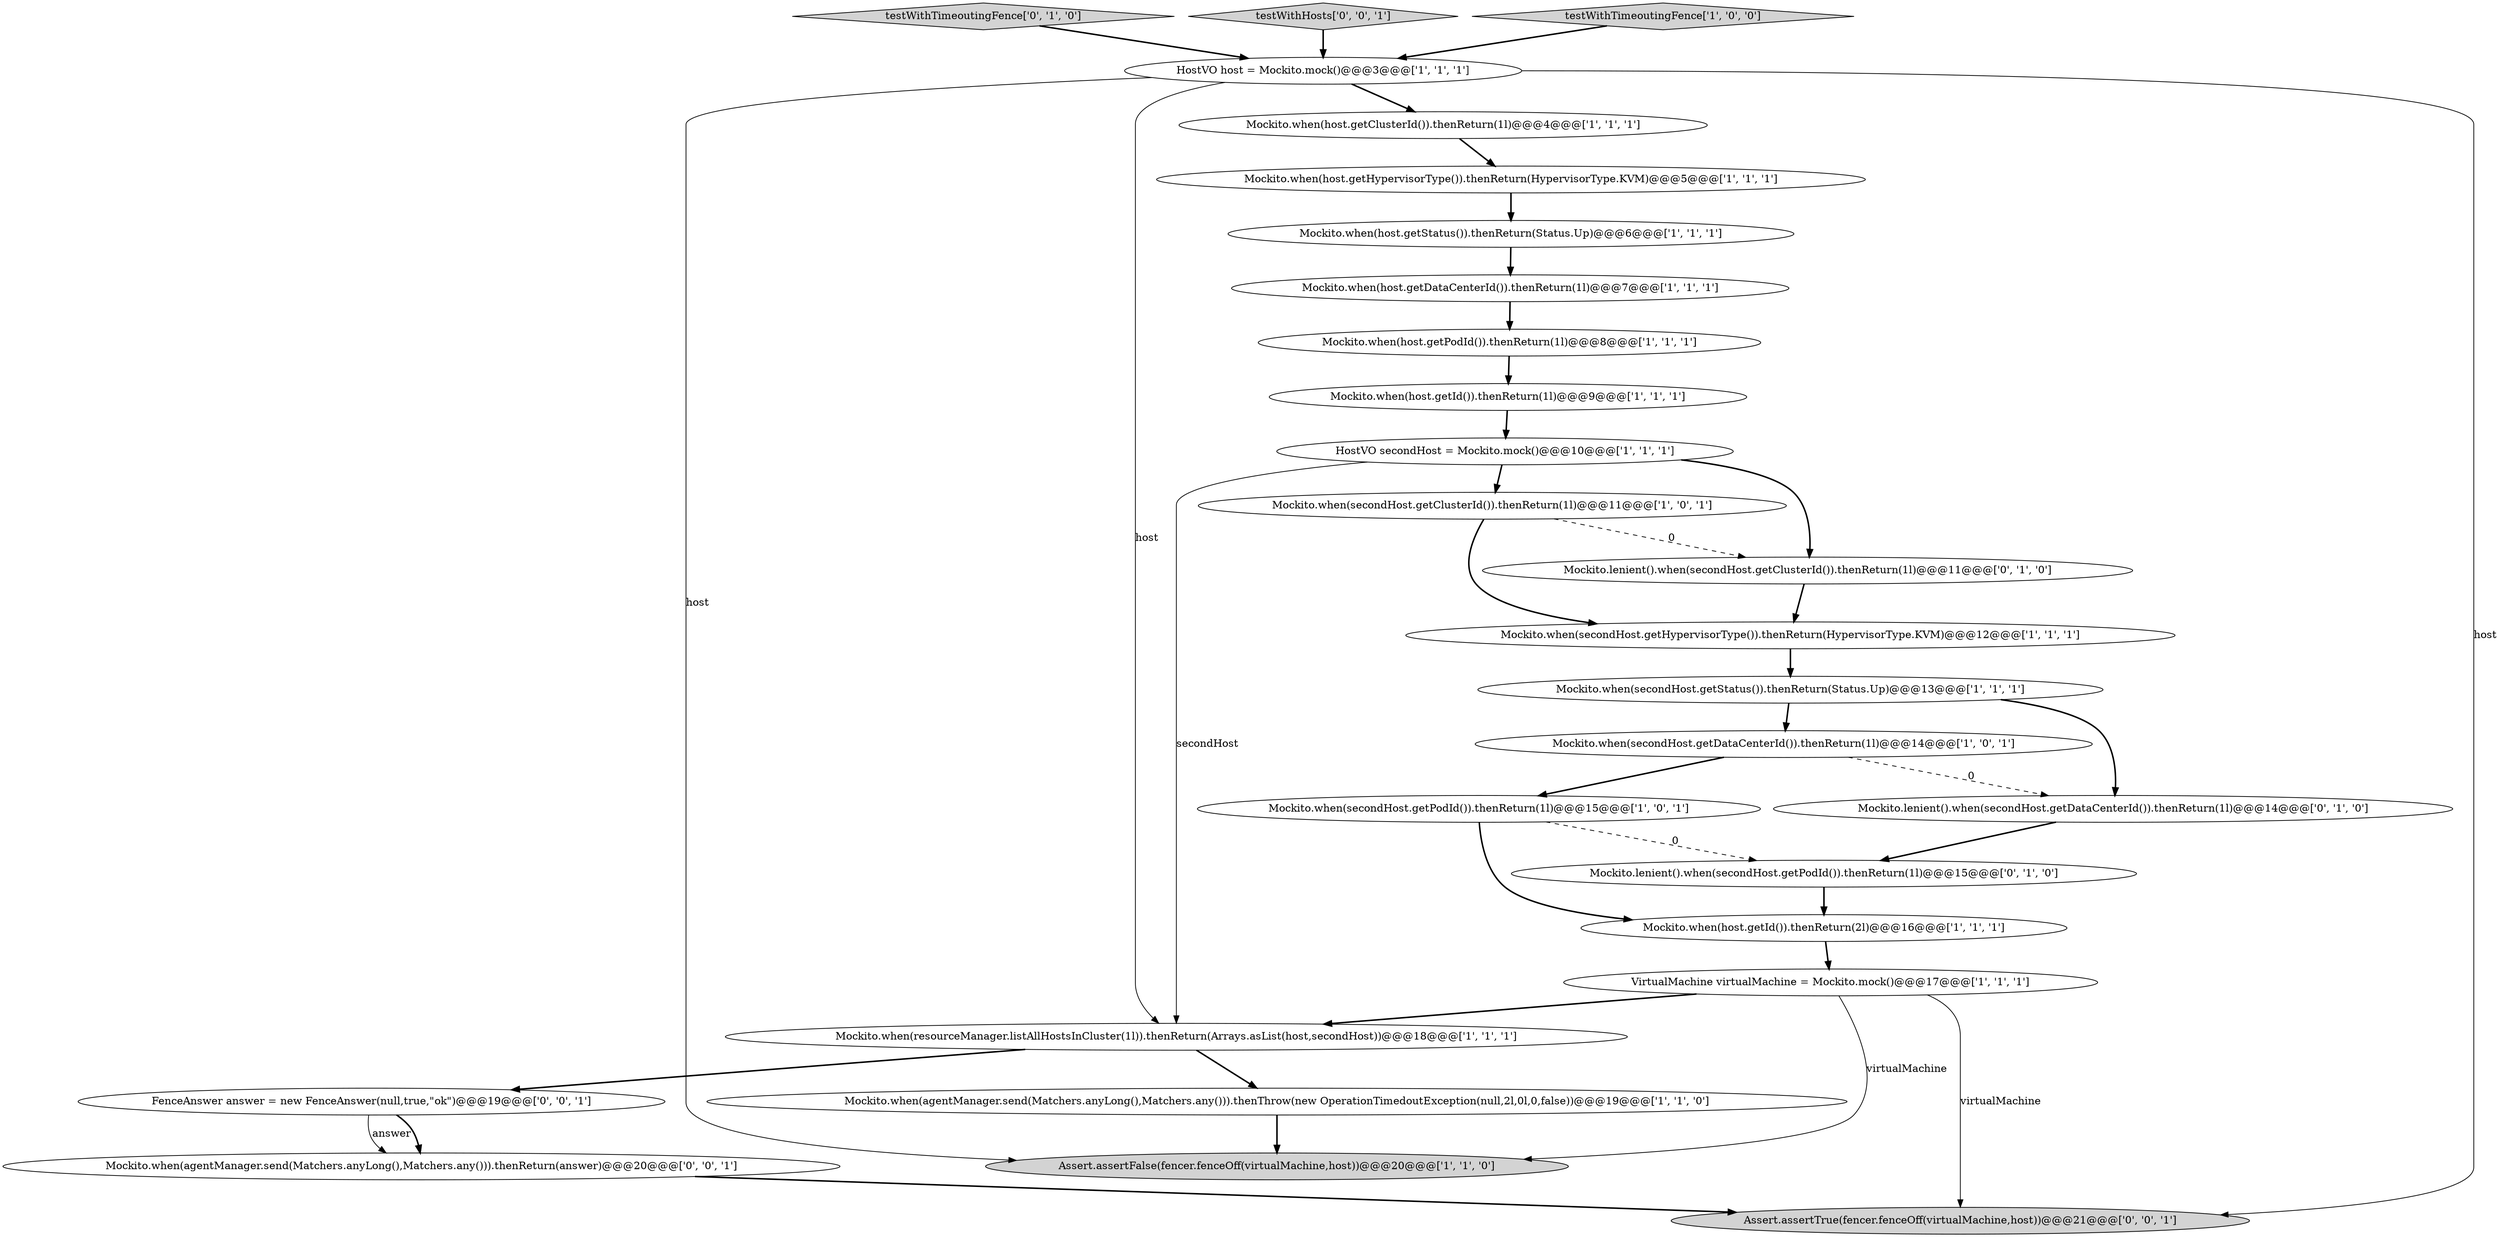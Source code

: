digraph {
0 [style = filled, label = "Mockito.when(host.getHypervisorType()).thenReturn(HypervisorType.KVM)@@@5@@@['1', '1', '1']", fillcolor = white, shape = ellipse image = "AAA0AAABBB1BBB"];
6 [style = filled, label = "Mockito.when(host.getPodId()).thenReturn(1l)@@@8@@@['1', '1', '1']", fillcolor = white, shape = ellipse image = "AAA0AAABBB1BBB"];
12 [style = filled, label = "Mockito.when(host.getDataCenterId()).thenReturn(1l)@@@7@@@['1', '1', '1']", fillcolor = white, shape = ellipse image = "AAA0AAABBB1BBB"];
20 [style = filled, label = "Mockito.lenient().when(secondHost.getDataCenterId()).thenReturn(1l)@@@14@@@['0', '1', '0']", fillcolor = white, shape = ellipse image = "AAA1AAABBB2BBB"];
18 [style = filled, label = "Mockito.when(resourceManager.listAllHostsInCluster(1l)).thenReturn(Arrays.asList(host,secondHost))@@@18@@@['1', '1', '1']", fillcolor = white, shape = ellipse image = "AAA0AAABBB1BBB"];
4 [style = filled, label = "VirtualMachine virtualMachine = Mockito.mock()@@@17@@@['1', '1', '1']", fillcolor = white, shape = ellipse image = "AAA0AAABBB1BBB"];
5 [style = filled, label = "HostVO host = Mockito.mock()@@@3@@@['1', '1', '1']", fillcolor = white, shape = ellipse image = "AAA0AAABBB1BBB"];
15 [style = filled, label = "Mockito.when(secondHost.getStatus()).thenReturn(Status.Up)@@@13@@@['1', '1', '1']", fillcolor = white, shape = ellipse image = "AAA0AAABBB1BBB"];
21 [style = filled, label = "Mockito.lenient().when(secondHost.getClusterId()).thenReturn(1l)@@@11@@@['0', '1', '0']", fillcolor = white, shape = ellipse image = "AAA1AAABBB2BBB"];
11 [style = filled, label = "Mockito.when(host.getClusterId()).thenReturn(1l)@@@4@@@['1', '1', '1']", fillcolor = white, shape = ellipse image = "AAA0AAABBB1BBB"];
19 [style = filled, label = "testWithTimeoutingFence['0', '1', '0']", fillcolor = lightgray, shape = diamond image = "AAA0AAABBB2BBB"];
23 [style = filled, label = "FenceAnswer answer = new FenceAnswer(null,true,\"ok\")@@@19@@@['0', '0', '1']", fillcolor = white, shape = ellipse image = "AAA0AAABBB3BBB"];
3 [style = filled, label = "Mockito.when(secondHost.getHypervisorType()).thenReturn(HypervisorType.KVM)@@@12@@@['1', '1', '1']", fillcolor = white, shape = ellipse image = "AAA0AAABBB1BBB"];
26 [style = filled, label = "testWithHosts['0', '0', '1']", fillcolor = lightgray, shape = diamond image = "AAA0AAABBB3BBB"];
14 [style = filled, label = "Mockito.when(host.getId()).thenReturn(1l)@@@9@@@['1', '1', '1']", fillcolor = white, shape = ellipse image = "AAA0AAABBB1BBB"];
2 [style = filled, label = "Mockito.when(host.getId()).thenReturn(2l)@@@16@@@['1', '1', '1']", fillcolor = white, shape = ellipse image = "AAA0AAABBB1BBB"];
25 [style = filled, label = "Assert.assertTrue(fencer.fenceOff(virtualMachine,host))@@@21@@@['0', '0', '1']", fillcolor = lightgray, shape = ellipse image = "AAA0AAABBB3BBB"];
16 [style = filled, label = "testWithTimeoutingFence['1', '0', '0']", fillcolor = lightgray, shape = diamond image = "AAA0AAABBB1BBB"];
17 [style = filled, label = "Mockito.when(secondHost.getDataCenterId()).thenReturn(1l)@@@14@@@['1', '0', '1']", fillcolor = white, shape = ellipse image = "AAA0AAABBB1BBB"];
7 [style = filled, label = "Mockito.when(agentManager.send(Matchers.anyLong(),Matchers.any())).thenThrow(new OperationTimedoutException(null,2l,0l,0,false))@@@19@@@['1', '1', '0']", fillcolor = white, shape = ellipse image = "AAA0AAABBB1BBB"];
8 [style = filled, label = "Mockito.when(host.getStatus()).thenReturn(Status.Up)@@@6@@@['1', '1', '1']", fillcolor = white, shape = ellipse image = "AAA0AAABBB1BBB"];
22 [style = filled, label = "Mockito.lenient().when(secondHost.getPodId()).thenReturn(1l)@@@15@@@['0', '1', '0']", fillcolor = white, shape = ellipse image = "AAA1AAABBB2BBB"];
1 [style = filled, label = "Mockito.when(secondHost.getClusterId()).thenReturn(1l)@@@11@@@['1', '0', '1']", fillcolor = white, shape = ellipse image = "AAA0AAABBB1BBB"];
24 [style = filled, label = "Mockito.when(agentManager.send(Matchers.anyLong(),Matchers.any())).thenReturn(answer)@@@20@@@['0', '0', '1']", fillcolor = white, shape = ellipse image = "AAA0AAABBB3BBB"];
9 [style = filled, label = "HostVO secondHost = Mockito.mock()@@@10@@@['1', '1', '1']", fillcolor = white, shape = ellipse image = "AAA0AAABBB1BBB"];
13 [style = filled, label = "Mockito.when(secondHost.getPodId()).thenReturn(1l)@@@15@@@['1', '0', '1']", fillcolor = white, shape = ellipse image = "AAA0AAABBB1BBB"];
10 [style = filled, label = "Assert.assertFalse(fencer.fenceOff(virtualMachine,host))@@@20@@@['1', '1', '0']", fillcolor = lightgray, shape = ellipse image = "AAA0AAABBB1BBB"];
22->2 [style = bold, label=""];
21->3 [style = bold, label=""];
2->4 [style = bold, label=""];
23->24 [style = solid, label="answer"];
8->12 [style = bold, label=""];
19->5 [style = bold, label=""];
23->24 [style = bold, label=""];
7->10 [style = bold, label=""];
5->10 [style = solid, label="host"];
13->22 [style = dashed, label="0"];
11->0 [style = bold, label=""];
20->22 [style = bold, label=""];
1->21 [style = dashed, label="0"];
14->9 [style = bold, label=""];
0->8 [style = bold, label=""];
9->21 [style = bold, label=""];
18->23 [style = bold, label=""];
4->10 [style = solid, label="virtualMachine"];
17->20 [style = dashed, label="0"];
9->18 [style = solid, label="secondHost"];
5->25 [style = solid, label="host"];
1->3 [style = bold, label=""];
6->14 [style = bold, label=""];
26->5 [style = bold, label=""];
5->11 [style = bold, label=""];
17->13 [style = bold, label=""];
4->25 [style = solid, label="virtualMachine"];
3->15 [style = bold, label=""];
15->20 [style = bold, label=""];
16->5 [style = bold, label=""];
24->25 [style = bold, label=""];
13->2 [style = bold, label=""];
9->1 [style = bold, label=""];
5->18 [style = solid, label="host"];
18->7 [style = bold, label=""];
12->6 [style = bold, label=""];
4->18 [style = bold, label=""];
15->17 [style = bold, label=""];
}
